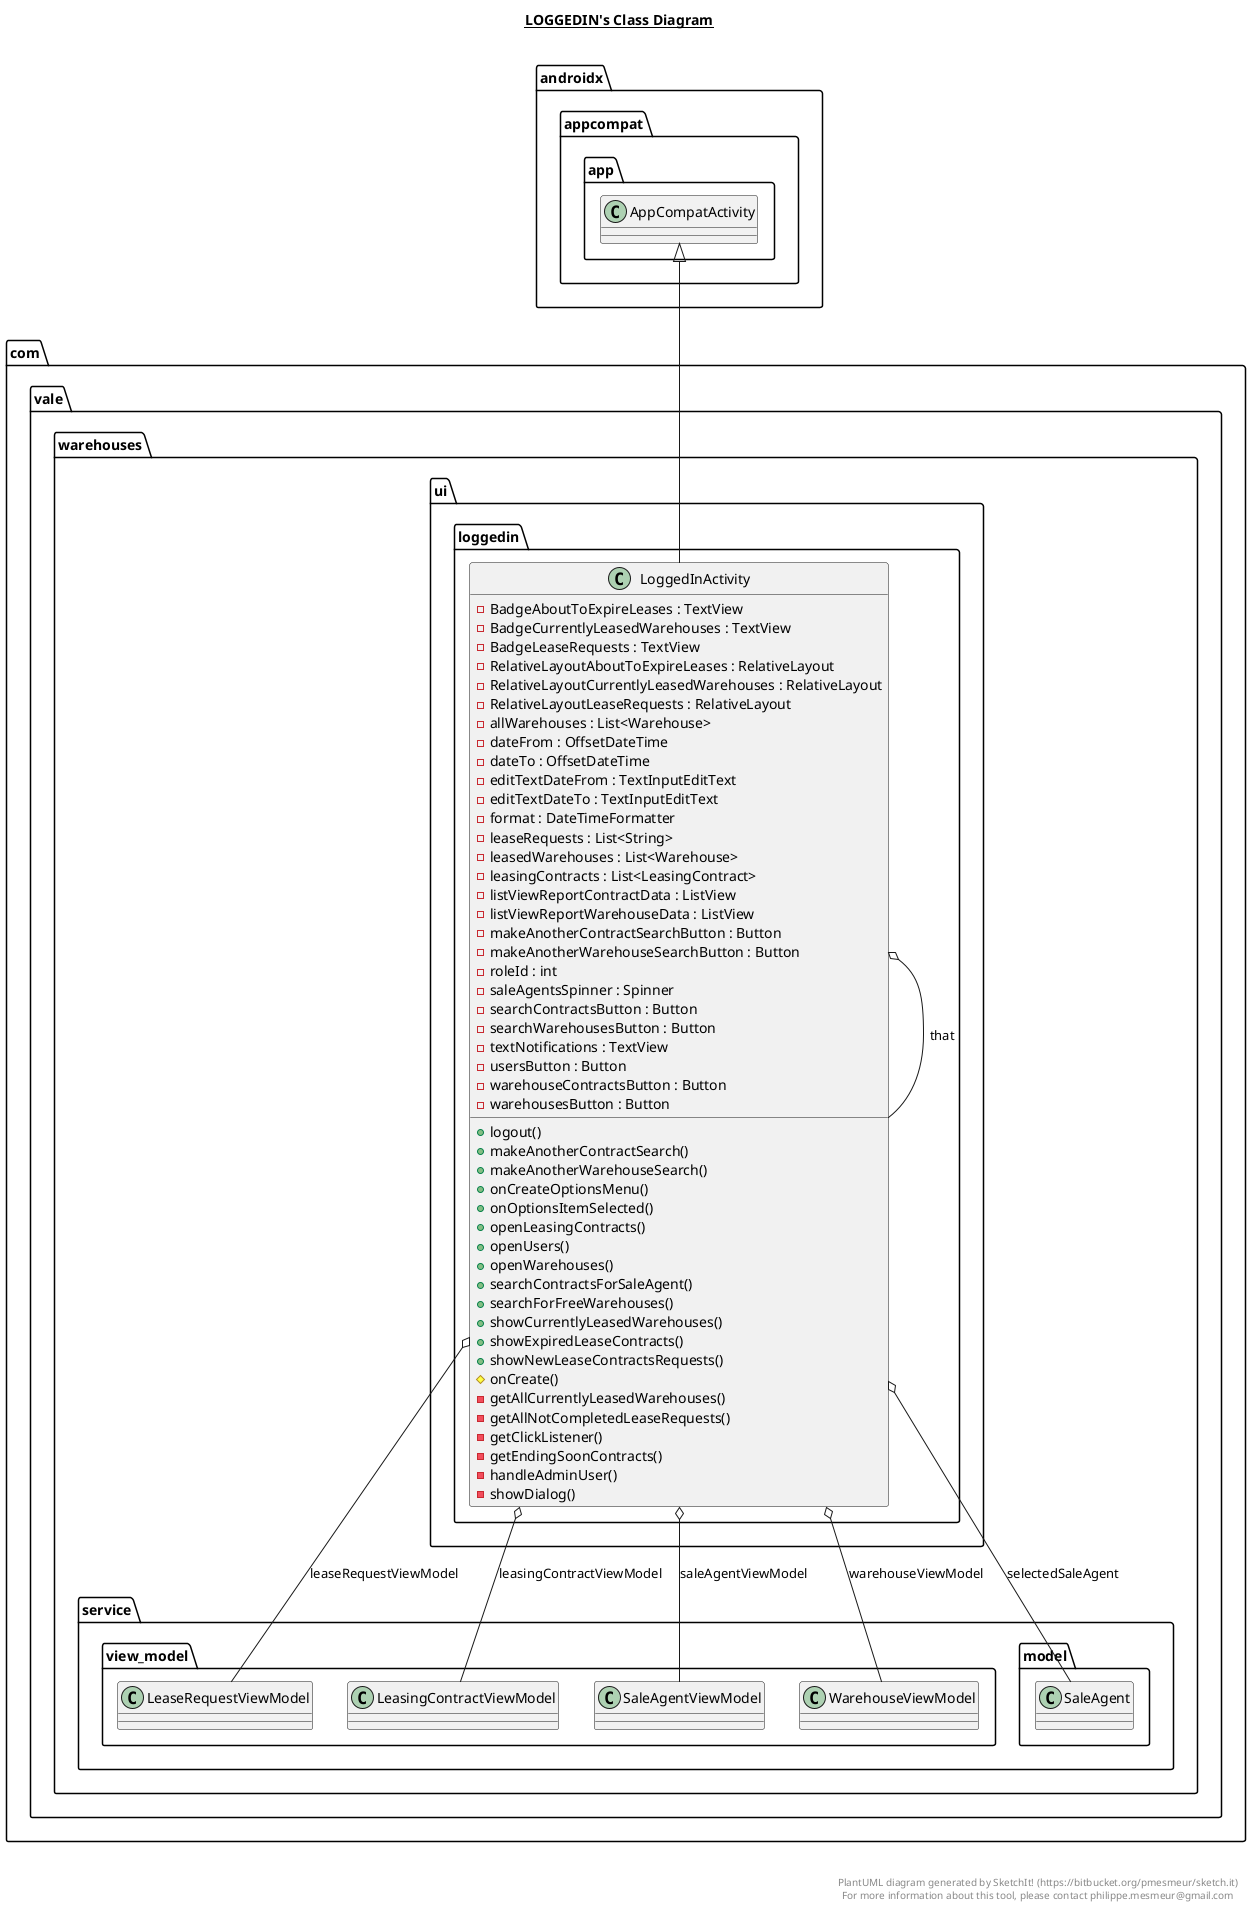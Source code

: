 @startuml

title __LOGGEDIN's Class Diagram__\n

  namespace com.vale.warehouses {
    namespace ui.loggedin {
      class com.vale.warehouses.ui.loggedin.LoggedInActivity {
          - BadgeAboutToExpireLeases : TextView
          - BadgeCurrentlyLeasedWarehouses : TextView
          - BadgeLeaseRequests : TextView
          - RelativeLayoutAboutToExpireLeases : RelativeLayout
          - RelativeLayoutCurrentlyLeasedWarehouses : RelativeLayout
          - RelativeLayoutLeaseRequests : RelativeLayout
          - allWarehouses : List<Warehouse>
          - dateFrom : OffsetDateTime
          - dateTo : OffsetDateTime
          - editTextDateFrom : TextInputEditText
          - editTextDateTo : TextInputEditText
          - format : DateTimeFormatter
          - leaseRequests : List<String>
          - leasedWarehouses : List<Warehouse>
          - leasingContracts : List<LeasingContract>
          - listViewReportContractData : ListView
          - listViewReportWarehouseData : ListView
          - makeAnotherContractSearchButton : Button
          - makeAnotherWarehouseSearchButton : Button
          - roleId : int
          - saleAgentsSpinner : Spinner
          - searchContractsButton : Button
          - searchWarehousesButton : Button
          - textNotifications : TextView
          - usersButton : Button
          - warehouseContractsButton : Button
          - warehousesButton : Button
          + logout()
          + makeAnotherContractSearch()
          + makeAnotherWarehouseSearch()
          + onCreateOptionsMenu()
          + onOptionsItemSelected()
          + openLeasingContracts()
          + openUsers()
          + openWarehouses()
          + searchContractsForSaleAgent()
          + searchForFreeWarehouses()
          + showCurrentlyLeasedWarehouses()
          + showExpiredLeaseContracts()
          + showNewLeaseContractsRequests()
          # onCreate()
          - getAllCurrentlyLeasedWarehouses()
          - getAllNotCompletedLeaseRequests()
          - getClickListener()
          - getEndingSoonContracts()
          - handleAdminUser()
          - showDialog()
      }
    }
  }
  

  com.vale.warehouses.ui.loggedin.LoggedInActivity -up-|> androidx.appcompat.app.AppCompatActivity
  com.vale.warehouses.ui.loggedin.LoggedInActivity o-- com.vale.warehouses.service.view_model.LeaseRequestViewModel : leaseRequestViewModel
  com.vale.warehouses.ui.loggedin.LoggedInActivity o-- com.vale.warehouses.service.view_model.LeasingContractViewModel : leasingContractViewModel
  com.vale.warehouses.ui.loggedin.LoggedInActivity o-- com.vale.warehouses.service.view_model.SaleAgentViewModel : saleAgentViewModel
  com.vale.warehouses.ui.loggedin.LoggedInActivity o-- com.vale.warehouses.service.model.SaleAgent : selectedSaleAgent
  com.vale.warehouses.ui.loggedin.LoggedInActivity o-- com.vale.warehouses.ui.loggedin.LoggedInActivity : that
  com.vale.warehouses.ui.loggedin.LoggedInActivity o-- com.vale.warehouses.service.view_model.WarehouseViewModel : warehouseViewModel


right footer


PlantUML diagram generated by SketchIt! (https://bitbucket.org/pmesmeur/sketch.it)
For more information about this tool, please contact philippe.mesmeur@gmail.com
endfooter

@enduml
